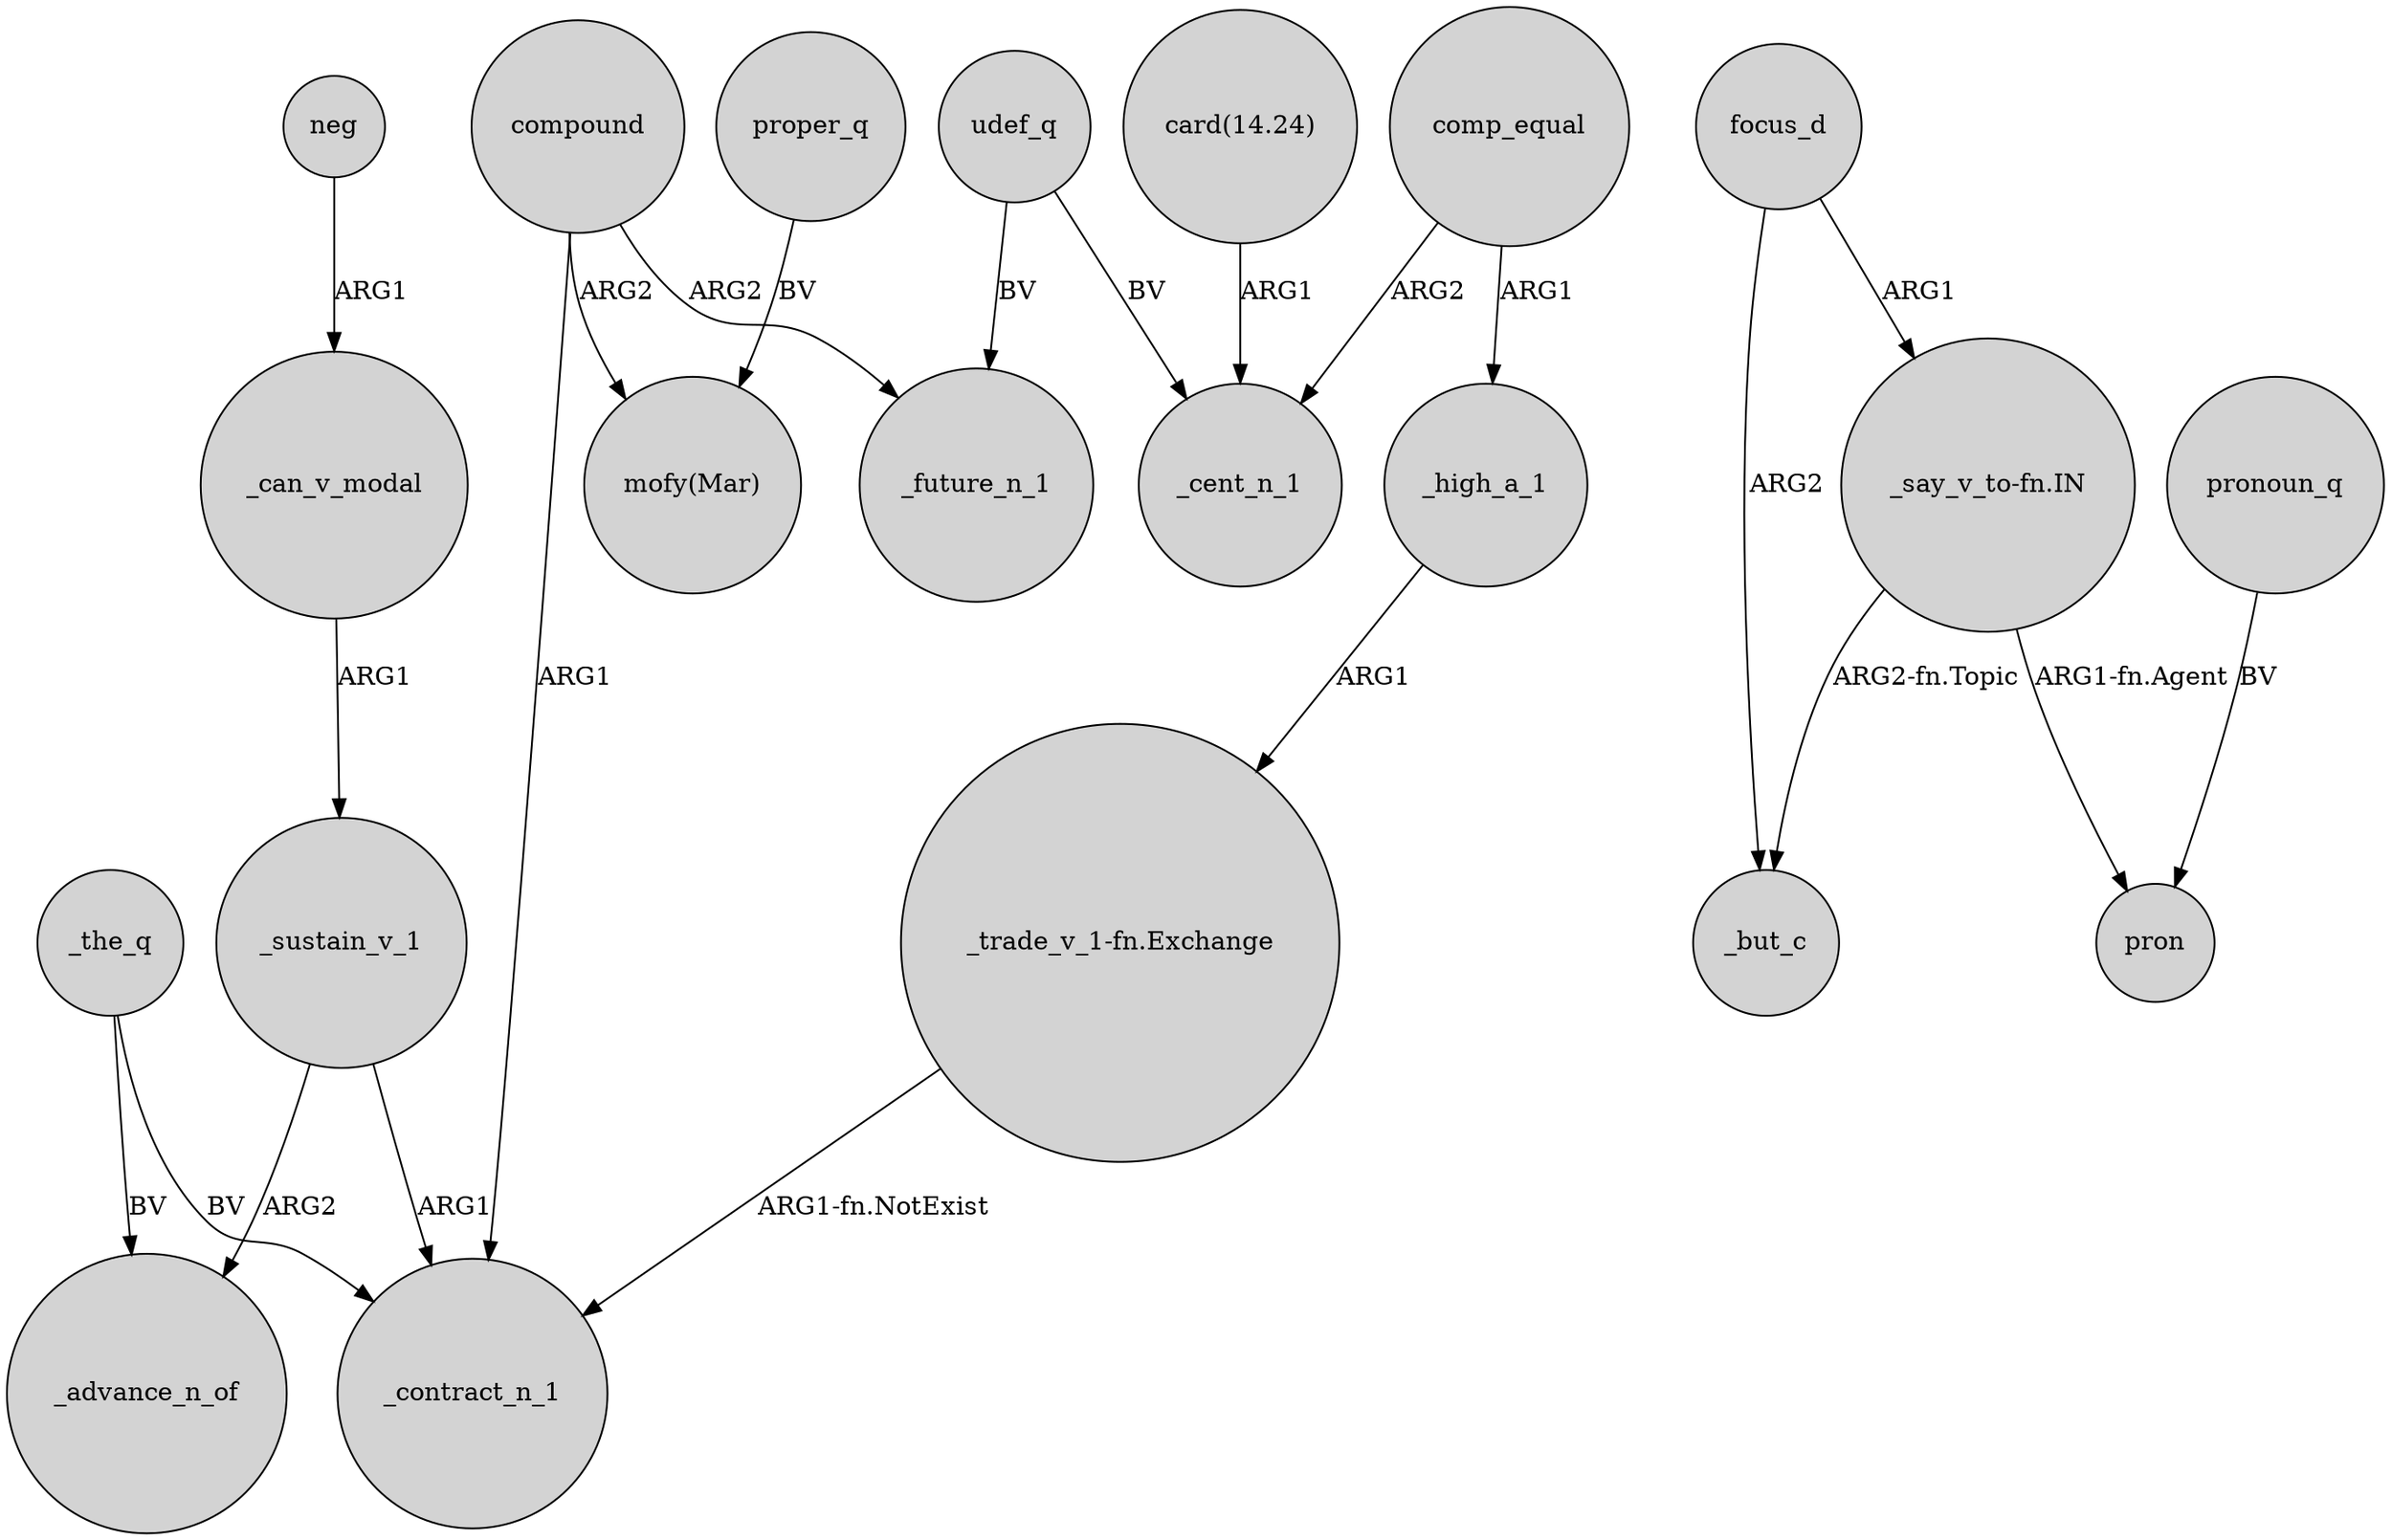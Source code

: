 digraph {
	node [shape=circle style=filled]
	"_trade_v_1-fn.Exchange" -> _contract_n_1 [label="ARG1-fn.NotExist"]
	"card(14.24)" -> _cent_n_1 [label=ARG1]
	_high_a_1 -> "_trade_v_1-fn.Exchange" [label=ARG1]
	_sustain_v_1 -> _contract_n_1 [label=ARG1]
	_the_q -> _advance_n_of [label=BV]
	compound -> "mofy(Mar)" [label=ARG2]
	comp_equal -> _cent_n_1 [label=ARG2]
	comp_equal -> _high_a_1 [label=ARG1]
	compound -> _contract_n_1 [label=ARG1]
	compound -> _future_n_1 [label=ARG2]
	udef_q -> _cent_n_1 [label=BV]
	focus_d -> _but_c [label=ARG2]
	_can_v_modal -> _sustain_v_1 [label=ARG1]
	"_say_v_to-fn.IN" -> _but_c [label="ARG2-fn.Topic"]
	pronoun_q -> pron [label=BV]
	_the_q -> _contract_n_1 [label=BV]
	udef_q -> _future_n_1 [label=BV]
	proper_q -> "mofy(Mar)" [label=BV]
	"_say_v_to-fn.IN" -> pron [label="ARG1-fn.Agent"]
	_sustain_v_1 -> _advance_n_of [label=ARG2]
	neg -> _can_v_modal [label=ARG1]
	focus_d -> "_say_v_to-fn.IN" [label=ARG1]
}
